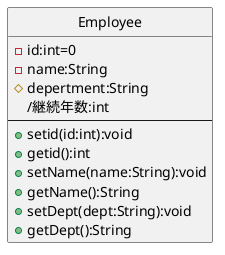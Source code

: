 @startuml
' class A<<ステレオタイプ>>{}
' class B{
    ' - 属性1:int
    ' - 属性2:String
' }
' class C{
    ' ---
    ' + 操作1():void
    ' + 操作2():String
' }
' class D{
    ' 
' }
class Employee{
    -id:int=0
    -name:String
    #depertment:String
    /継続年数:int
    ---
    +setid(id:int):void
    +getid():int
    +setName(name:String):void
    +getName():String
    +setDept(dept:String):void
    +getDept():String
}
hide Employee circle
@enduml